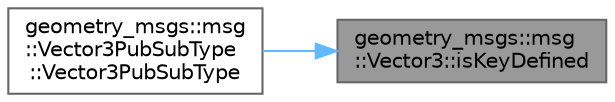 digraph "geometry_msgs::msg::Vector3::isKeyDefined"
{
 // INTERACTIVE_SVG=YES
 // LATEX_PDF_SIZE
  bgcolor="transparent";
  edge [fontname=Helvetica,fontsize=10,labelfontname=Helvetica,labelfontsize=10];
  node [fontname=Helvetica,fontsize=10,shape=box,height=0.2,width=0.4];
  rankdir="RL";
  Node1 [id="Node000001",label="geometry_msgs::msg\l::Vector3::isKeyDefined",height=0.2,width=0.4,color="gray40", fillcolor="grey60", style="filled", fontcolor="black",tooltip="This function tells you if the Key has been defined for this type"];
  Node1 -> Node2 [id="edge1_Node000001_Node000002",dir="back",color="steelblue1",style="solid",tooltip=" "];
  Node2 [id="Node000002",label="geometry_msgs::msg\l::Vector3PubSubType\l::Vector3PubSubType",height=0.2,width=0.4,color="grey40", fillcolor="white", style="filled",URL="$d8/d74/classgeometry__msgs_1_1msg_1_1Vector3PubSubType.html#a9228ab29530aa5188313311b582cad0d",tooltip=" "];
}
